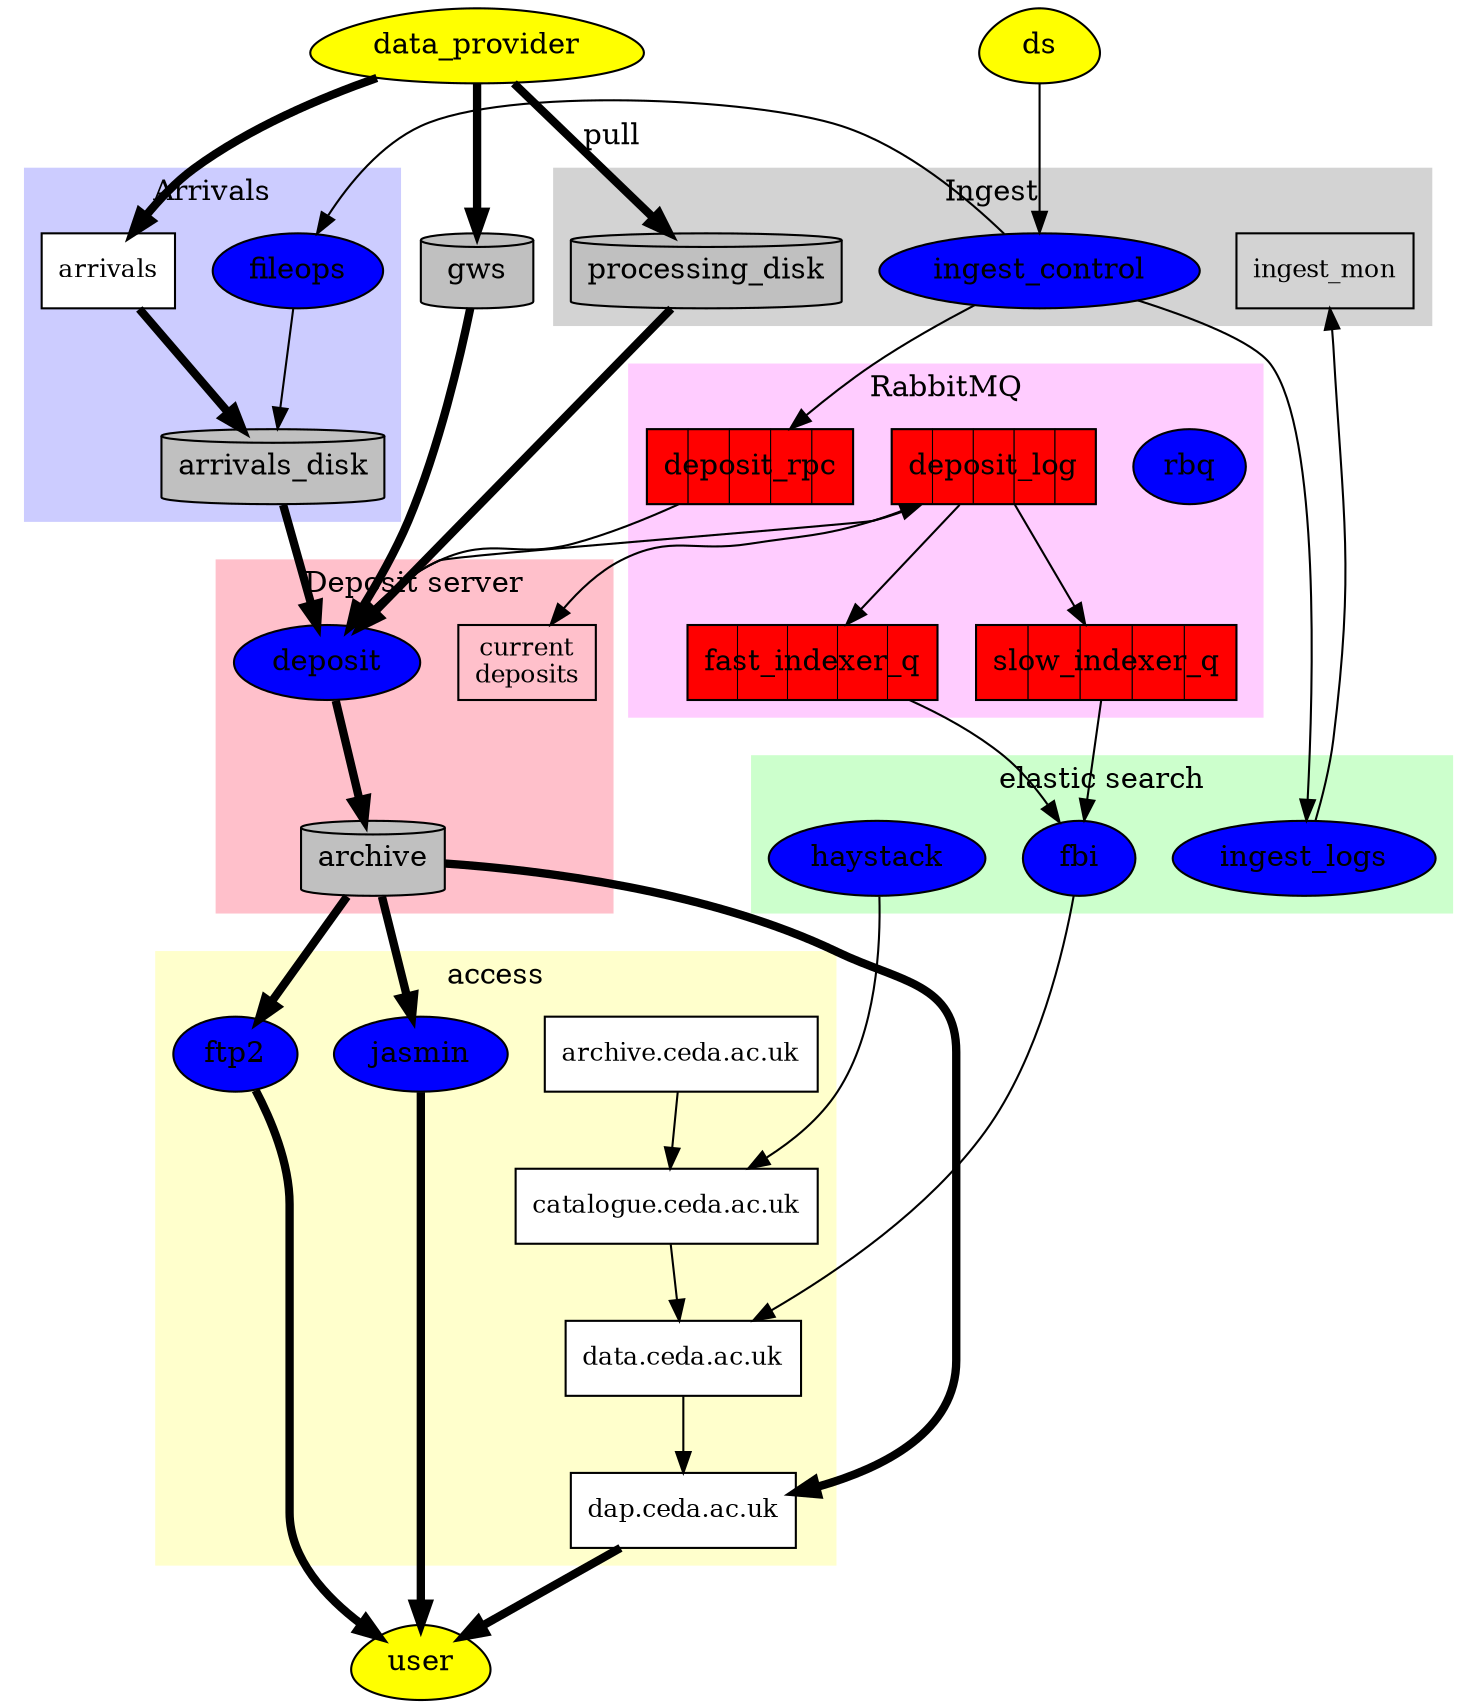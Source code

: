 digraph G {

#  rankdir=LR
  rank="source"
  data_provider [shape=egg,style=filled,fillcolor=yellow];
 
  gws  [style=filled,shape=cylinder,fillcolor=gray];
  ds [shape=egg,style=filled,fillcolor=yellow];
  
    subgraph cluster_arrivals {
    label = "Arrivals";
    style=filled;
    color="#ccccff";    
    node [style=filled,fillcolor="blue"];
  arrivals [fillcolor=white,shape=rectangle,href="https://arrivals.ceda.ac.uk" image="arrivals_s.png",fontsize=12];
  fileops;
  arrivals_disk  [style=filled,shape=cylinder,fillcolor=gray];   
    node [style=striped,shape=rectangle,fillcolor="red;0.2:red;0.2:red;0.2:red;0.2:red"];
  arrivals -> arrivals_disk [penwidth=4];
  fileops -> arrivals_disk;
  }
  
    subgraph cluster_es {
    label = "elastic search";
    style=filled;
    color="#ccffcc";    
    node [style=filled,fillcolor="blue"];
    haystack;
    fbi;
    ingest_logs;
  }

  ingest_control -> ingest_logs;
  ingest_logs -> ingest_mon;

  subgraph cluster_ingest {
    label = "Ingest";
    style=filled;
    color=lightgrey;    
    
   processing_disk  [style=filled,shape=cylinder,fillcolor=gray];
  ingest_control [style=filled,fillcolor="blue"];
  ingest_mon [fillcolor=white,shape=rectangle,
     href="http://stats.ceda.ac.uk/ingest_state/index.html?reclen=30&ingest1=on&ingest2=on&ingest3=on&ingest4=on&ingest5=on&running=on&warn=on&fail=on&killed=on&died=on",
     image="ingest_mon_s.png",fontsize=12];
  }

  ingest_control -> fileops;


  subgraph cluster_rabbitmq {
      label = "RabbitMQ";
    style=filled;
    color="#ffccff";
    rbq [style=filled,fillcolor="blue"];
       deposit_rpc [style=striped,shape=rectangle,fillcolor="red;0.2:red;0.2:red;0.2:red;0.2:red"];
         deposit_log [style=striped,shape=rectangle,fillcolor="red;0.2:red;0.2:red;0.2:red;0.2:red"];
    node [style=striped,shape=rectangle,fillcolor="red;0.2:red;0.2:red;0.2:red;0.2:red"];
    fast_indexer_q;
    slow_indexer_q;
    fast_indexer_q -> fbi;
    slow_indexer_q -> fbi;

  }

  subgraph cluster_deposit {
      label = "Deposit server";
    style=filled;
    color=pink;  

  deposit [style=filled,fillcolor="blue"];
  archive   [style=filled,shape=cylinder,fillcolor=gray];
    deposit_web [fillcolor=white,shape=rectangle,href="https://archdash1.ceda.ac.uk/current/a_sum",image="deposit_mon_s.png",
                 fontsize=12, label="current\ndeposits"];
    deposit_log -> deposit_web
  }
  

      deposit_log -> fast_indexer_q;
    deposit_log -> slow_indexer_q;
  

  processing_disk -> deposit [penwidth=4];
  gws -> deposit [penwidth=4];
  arrivals_disk -> deposit [penwidth=4];
  ds -> ingest_control;
  data_provider -> arrivals [penwidth=4];
  data_provider -> processing_disk [penwidth=4, label=pull];
  data_provider -> gws [penwidth=4];
  
  ingest_control -> deposit_rpc;
  

  
  deposit -> archive [penwidth=4];
  
    subgraph cluster_access {
    label = "access";
    style=filled;
    color="#ffffcc";    
    node [style=filled,fillcolor="blue"];
    jasmin;
    ftp2;
    node [fillcolor=white,shape=rectangle,fontsize=12];
    dap [href="https://dap.ceda.ac.uk" image="dap_s.png",label="dap.ceda.ac.uk"];
    data [href="http://data.ceda.ac.uk" image="data_s.png",label="data.ceda.ac.uk"];
    catalogue [href="https://catalogue.ceda.ac.uk" image="cat_s.png",label="catalogue.ceda.ac.uk"];
    archive_site [href="https://archive.ceda.ac.uk" image="archive_s.png",label="archive.ceda.ac.uk"];
    archive_site -> catalogue;
    catalogue -> data;
    data -> dap;
  }


  user [shape=egg,style=filled,fillcolor=yellow];

  haystack -> catalogue;
  fbi -> data;

  archive -> jasmin  [penwidth=4];
  archive -> ftp2  [penwidth=4];
  archive -> dap  [penwidth=4];
  
  jasmin -> user [penwidth=4];
  ftp2 -> user [penwidth=4];
  dap -> user [penwidth=4];
  
  deposit -> deposit_log
  
  deposit_rpc -> deposit;
  
}

